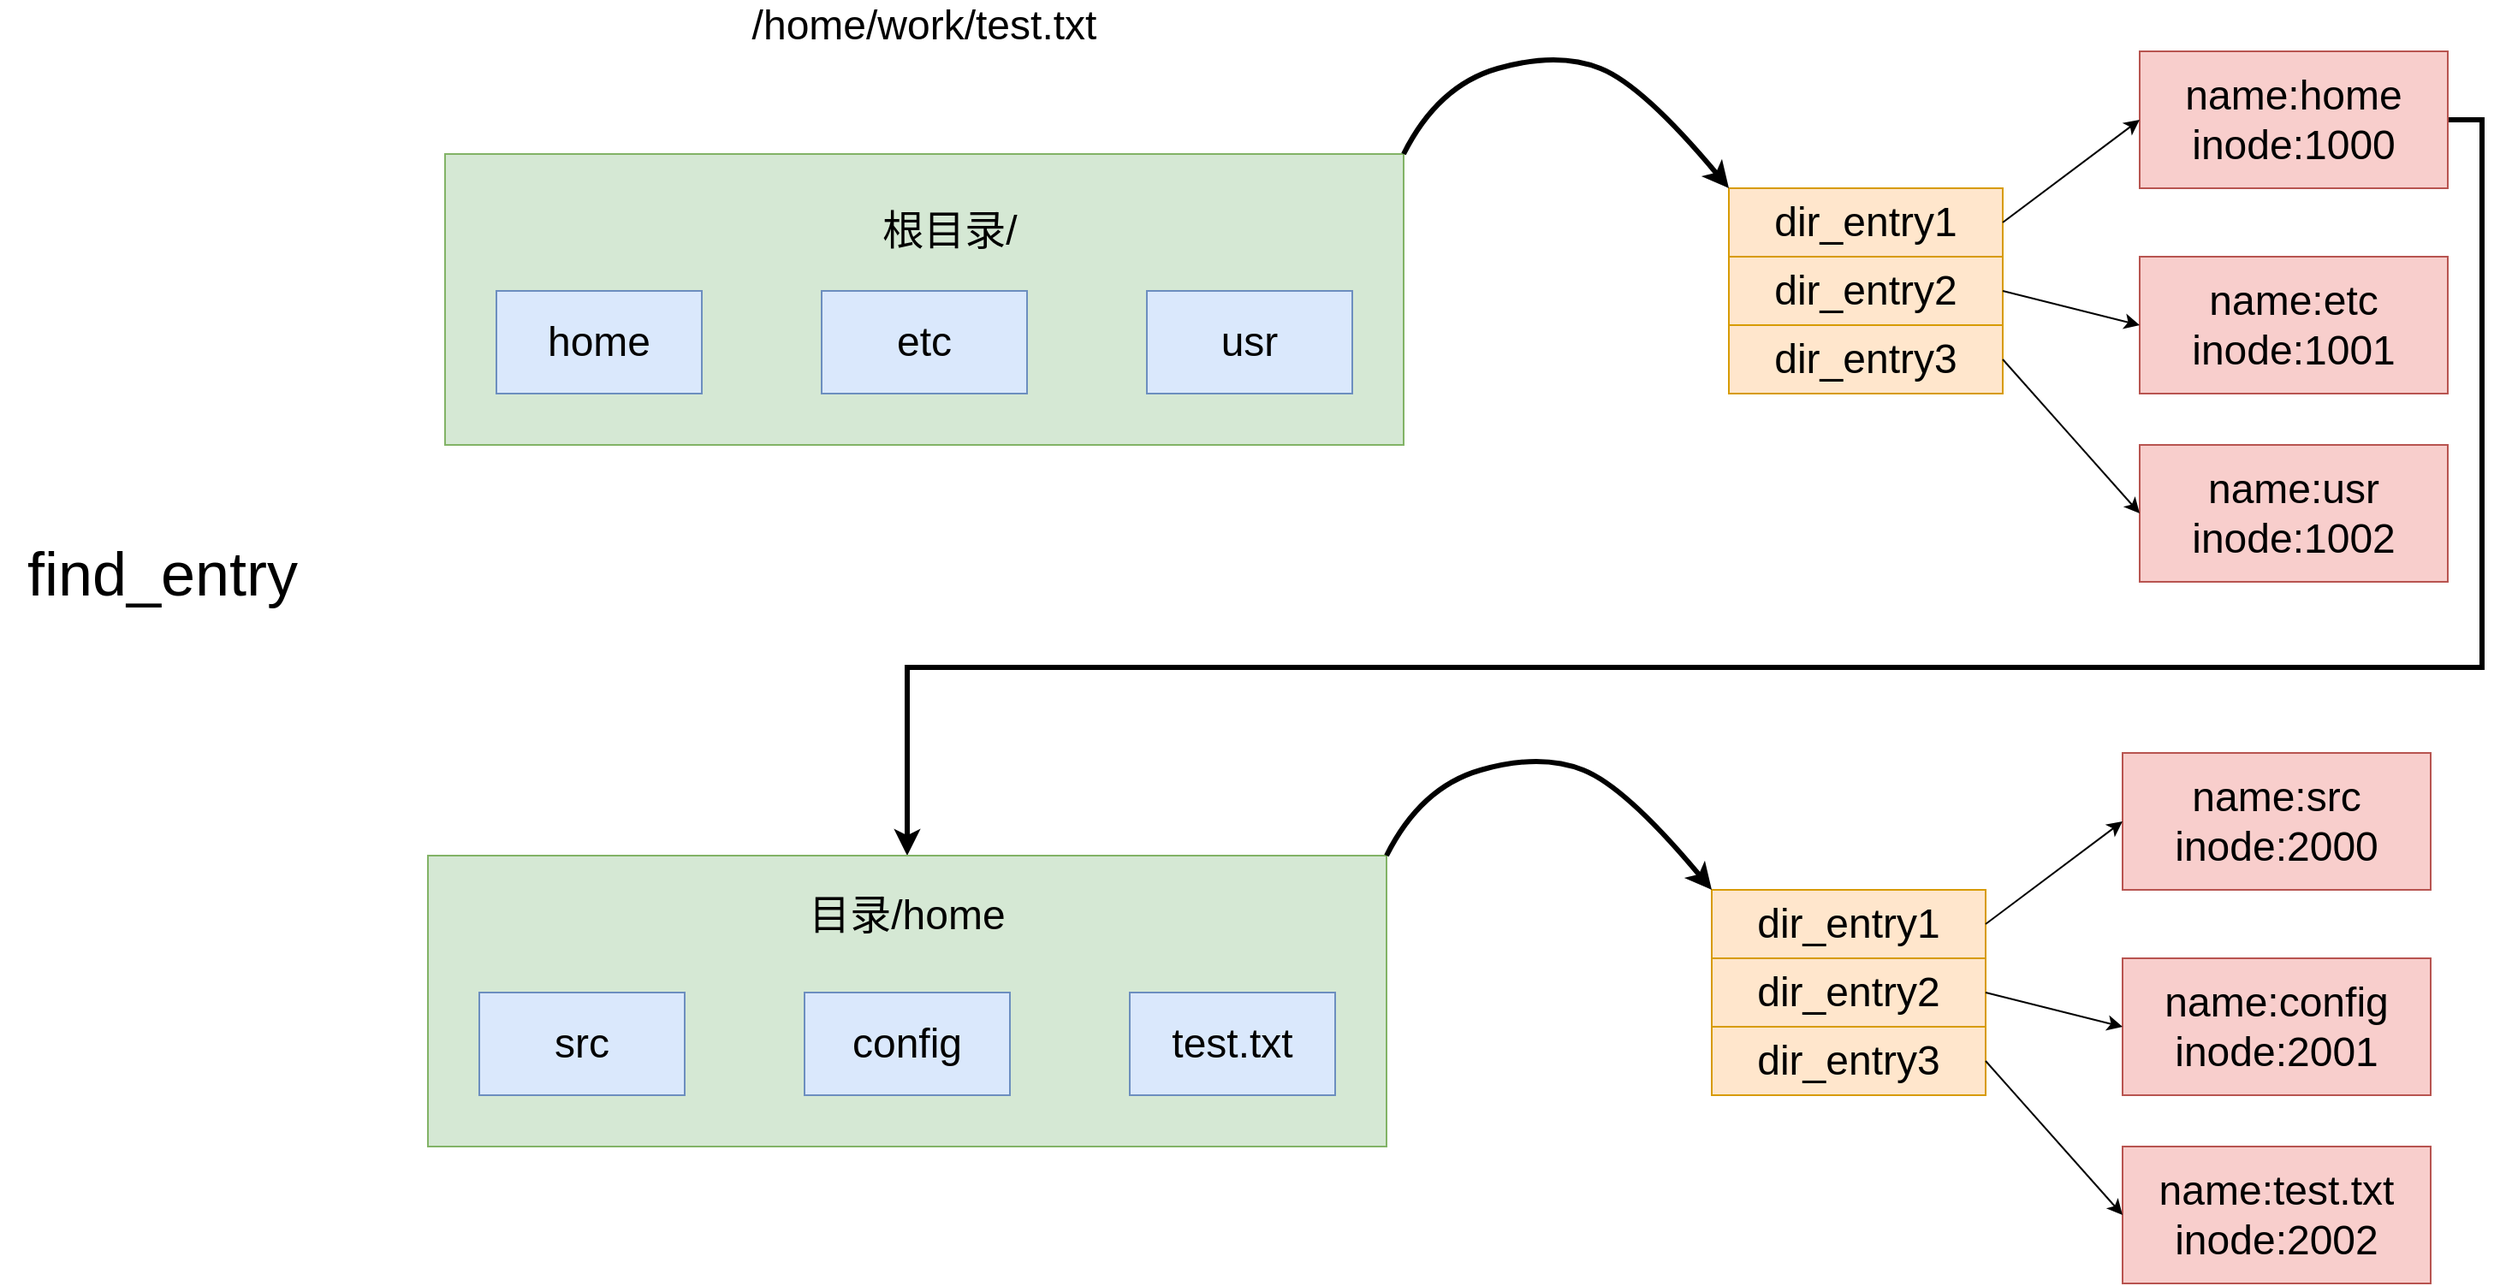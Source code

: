 <mxfile version="20.8.16" type="device"><diagram name="第 1 页" id="XlCl0uTIScxlpODe1PAd"><mxGraphModel dx="2943" dy="1336" grid="1" gridSize="10" guides="1" tooltips="1" connect="1" arrows="1" fold="1" page="1" pageScale="1" pageWidth="827" pageHeight="1169" math="0" shadow="0"><root><mxCell id="0"/><mxCell id="1" parent="0"/><mxCell id="GJMGzAPdCmJePKRzArJJ-2" value="&lt;font style=&quot;font-size: 24px;&quot;&gt;/home/work/test.txt&lt;/font&gt;" style="text;strokeColor=none;align=center;fillColor=none;html=1;verticalAlign=middle;whiteSpace=wrap;rounded=0;" vertex="1" parent="1"><mxGeometry x="185" y="170" width="290" height="30" as="geometry"/></mxCell><mxCell id="GJMGzAPdCmJePKRzArJJ-4" value="" style="rounded=0;whiteSpace=wrap;html=1;fontSize=24;fillColor=#d5e8d4;strokeColor=#82b366;" vertex="1" parent="1"><mxGeometry x="50" y="260" width="560" height="170" as="geometry"/></mxCell><mxCell id="GJMGzAPdCmJePKRzArJJ-5" value="home" style="rounded=0;whiteSpace=wrap;html=1;fontSize=24;fillColor=#dae8fc;strokeColor=#6c8ebf;" vertex="1" parent="1"><mxGeometry x="80" y="340" width="120" height="60" as="geometry"/></mxCell><mxCell id="GJMGzAPdCmJePKRzArJJ-6" value="etc" style="rounded=0;whiteSpace=wrap;html=1;fontSize=24;fillColor=#dae8fc;strokeColor=#6c8ebf;" vertex="1" parent="1"><mxGeometry x="270" y="340" width="120" height="60" as="geometry"/></mxCell><mxCell id="GJMGzAPdCmJePKRzArJJ-7" value="usr" style="rounded=0;whiteSpace=wrap;html=1;fontSize=24;fillColor=#dae8fc;strokeColor=#6c8ebf;" vertex="1" parent="1"><mxGeometry x="460" y="340" width="120" height="60" as="geometry"/></mxCell><mxCell id="GJMGzAPdCmJePKRzArJJ-8" value="根目录/" style="text;strokeColor=none;align=center;fillColor=none;html=1;verticalAlign=middle;whiteSpace=wrap;rounded=0;fontSize=24;" vertex="1" parent="1"><mxGeometry x="300" y="290" width="90" height="30" as="geometry"/></mxCell><mxCell id="GJMGzAPdCmJePKRzArJJ-9" value="dir_entry1" style="rounded=0;whiteSpace=wrap;html=1;fontSize=24;fillColor=#ffe6cc;strokeColor=#d79b00;" vertex="1" parent="1"><mxGeometry x="800" y="280" width="160" height="40" as="geometry"/></mxCell><mxCell id="GJMGzAPdCmJePKRzArJJ-10" value="dir_entry2" style="rounded=0;whiteSpace=wrap;html=1;fontSize=24;fillColor=#ffe6cc;strokeColor=#d79b00;" vertex="1" parent="1"><mxGeometry x="800" y="320" width="160" height="40" as="geometry"/></mxCell><mxCell id="GJMGzAPdCmJePKRzArJJ-11" value="dir_entry3" style="rounded=0;whiteSpace=wrap;html=1;fontSize=24;fillColor=#ffe6cc;strokeColor=#d79b00;" vertex="1" parent="1"><mxGeometry x="800" y="360" width="160" height="40" as="geometry"/></mxCell><mxCell id="GJMGzAPdCmJePKRzArJJ-38" style="edgeStyle=orthogonalEdgeStyle;rounded=0;orthogonalLoop=1;jettySize=auto;html=1;exitX=1;exitY=0.5;exitDx=0;exitDy=0;entryX=0.5;entryY=0;entryDx=0;entryDy=0;strokeWidth=3;fontSize=24;" edge="1" parent="1" source="GJMGzAPdCmJePKRzArJJ-13" target="GJMGzAPdCmJePKRzArJJ-22"><mxGeometry relative="1" as="geometry"><Array as="points"><mxPoint x="1240" y="240"/><mxPoint x="1240" y="560"/><mxPoint x="320" y="560"/></Array></mxGeometry></mxCell><mxCell id="GJMGzAPdCmJePKRzArJJ-13" value="name:home&lt;br&gt;inode:1000" style="rounded=0;whiteSpace=wrap;html=1;fontSize=24;fillColor=#f8cecc;strokeColor=#b85450;" vertex="1" parent="1"><mxGeometry x="1040" y="200" width="180" height="80" as="geometry"/></mxCell><mxCell id="GJMGzAPdCmJePKRzArJJ-15" value="" style="endArrow=classic;html=1;rounded=0;fontSize=24;entryX=0;entryY=0.5;entryDx=0;entryDy=0;exitX=1;exitY=0.5;exitDx=0;exitDy=0;" edge="1" parent="1" source="GJMGzAPdCmJePKRzArJJ-9" target="GJMGzAPdCmJePKRzArJJ-13"><mxGeometry width="50" height="50" relative="1" as="geometry"><mxPoint x="970" y="280" as="sourcePoint"/><mxPoint x="1020" y="230" as="targetPoint"/></mxGeometry></mxCell><mxCell id="GJMGzAPdCmJePKRzArJJ-16" value="name:etc&lt;br&gt;inode:1001" style="rounded=0;whiteSpace=wrap;html=1;fontSize=24;fillColor=#f8cecc;strokeColor=#b85450;" vertex="1" parent="1"><mxGeometry x="1040" y="320" width="180" height="80" as="geometry"/></mxCell><mxCell id="GJMGzAPdCmJePKRzArJJ-17" value="" style="endArrow=classic;html=1;rounded=0;fontSize=24;exitX=1;exitY=0.5;exitDx=0;exitDy=0;entryX=0;entryY=0.5;entryDx=0;entryDy=0;" edge="1" parent="1" source="GJMGzAPdCmJePKRzArJJ-10" target="GJMGzAPdCmJePKRzArJJ-16"><mxGeometry width="50" height="50" relative="1" as="geometry"><mxPoint x="1010" y="520" as="sourcePoint"/><mxPoint x="1060" y="470" as="targetPoint"/></mxGeometry></mxCell><mxCell id="GJMGzAPdCmJePKRzArJJ-18" value="name:usr&lt;br&gt;inode:1002" style="rounded=0;whiteSpace=wrap;html=1;fontSize=24;fillColor=#f8cecc;strokeColor=#b85450;" vertex="1" parent="1"><mxGeometry x="1040" y="430" width="180" height="80" as="geometry"/></mxCell><mxCell id="GJMGzAPdCmJePKRzArJJ-19" value="" style="endArrow=classic;html=1;rounded=0;fontSize=24;entryX=0;entryY=0.5;entryDx=0;entryDy=0;exitX=1;exitY=0.5;exitDx=0;exitDy=0;" edge="1" parent="1" source="GJMGzAPdCmJePKRzArJJ-11" target="GJMGzAPdCmJePKRzArJJ-18"><mxGeometry width="50" height="50" relative="1" as="geometry"><mxPoint x="820" y="560" as="sourcePoint"/><mxPoint x="870" y="510" as="targetPoint"/></mxGeometry></mxCell><mxCell id="GJMGzAPdCmJePKRzArJJ-20" value="" style="curved=1;endArrow=classic;html=1;rounded=0;fontSize=24;entryX=0;entryY=0;entryDx=0;entryDy=0;exitX=1;exitY=0;exitDx=0;exitDy=0;strokeWidth=3;" edge="1" parent="1" source="GJMGzAPdCmJePKRzArJJ-4" target="GJMGzAPdCmJePKRzArJJ-9"><mxGeometry width="50" height="50" relative="1" as="geometry"><mxPoint x="660" y="300" as="sourcePoint"/><mxPoint x="710" y="250" as="targetPoint"/><Array as="points"><mxPoint x="630" y="220"/><mxPoint x="700" y="200"/><mxPoint x="750" y="220"/></Array></mxGeometry></mxCell><mxCell id="GJMGzAPdCmJePKRzArJJ-22" value="" style="rounded=0;whiteSpace=wrap;html=1;fontSize=24;fillColor=#d5e8d4;strokeColor=#82b366;" vertex="1" parent="1"><mxGeometry x="40" y="670" width="560" height="170" as="geometry"/></mxCell><mxCell id="GJMGzAPdCmJePKRzArJJ-23" value="src" style="rounded=0;whiteSpace=wrap;html=1;fontSize=24;fillColor=#dae8fc;strokeColor=#6c8ebf;" vertex="1" parent="1"><mxGeometry x="70" y="750" width="120" height="60" as="geometry"/></mxCell><mxCell id="GJMGzAPdCmJePKRzArJJ-24" value="config" style="rounded=0;whiteSpace=wrap;html=1;fontSize=24;fillColor=#dae8fc;strokeColor=#6c8ebf;" vertex="1" parent="1"><mxGeometry x="260" y="750" width="120" height="60" as="geometry"/></mxCell><mxCell id="GJMGzAPdCmJePKRzArJJ-25" value="test.txt" style="rounded=0;whiteSpace=wrap;html=1;fontSize=24;fillColor=#dae8fc;strokeColor=#6c8ebf;" vertex="1" parent="1"><mxGeometry x="450" y="750" width="120" height="60" as="geometry"/></mxCell><mxCell id="GJMGzAPdCmJePKRzArJJ-26" value="目录/home" style="text;strokeColor=none;align=center;fillColor=none;html=1;verticalAlign=middle;whiteSpace=wrap;rounded=0;fontSize=24;" vertex="1" parent="1"><mxGeometry x="260" y="690" width="120" height="30" as="geometry"/></mxCell><mxCell id="GJMGzAPdCmJePKRzArJJ-27" value="dir_entry1" style="rounded=0;whiteSpace=wrap;html=1;fontSize=24;fillColor=#ffe6cc;strokeColor=#d79b00;" vertex="1" parent="1"><mxGeometry x="790" y="690" width="160" height="40" as="geometry"/></mxCell><mxCell id="GJMGzAPdCmJePKRzArJJ-28" value="dir_entry2" style="rounded=0;whiteSpace=wrap;html=1;fontSize=24;fillColor=#ffe6cc;strokeColor=#d79b00;" vertex="1" parent="1"><mxGeometry x="790" y="730" width="160" height="40" as="geometry"/></mxCell><mxCell id="GJMGzAPdCmJePKRzArJJ-29" value="dir_entry3" style="rounded=0;whiteSpace=wrap;html=1;fontSize=24;fillColor=#ffe6cc;strokeColor=#d79b00;" vertex="1" parent="1"><mxGeometry x="790" y="770" width="160" height="40" as="geometry"/></mxCell><mxCell id="GJMGzAPdCmJePKRzArJJ-30" value="name:src&lt;br&gt;inode:2000" style="rounded=0;whiteSpace=wrap;html=1;fontSize=24;fillColor=#f8cecc;strokeColor=#b85450;" vertex="1" parent="1"><mxGeometry x="1030" y="610" width="180" height="80" as="geometry"/></mxCell><mxCell id="GJMGzAPdCmJePKRzArJJ-31" value="" style="endArrow=classic;html=1;rounded=0;fontSize=24;entryX=0;entryY=0.5;entryDx=0;entryDy=0;exitX=1;exitY=0.5;exitDx=0;exitDy=0;" edge="1" parent="1" source="GJMGzAPdCmJePKRzArJJ-27" target="GJMGzAPdCmJePKRzArJJ-30"><mxGeometry width="50" height="50" relative="1" as="geometry"><mxPoint x="960" y="690" as="sourcePoint"/><mxPoint x="1010" y="640" as="targetPoint"/></mxGeometry></mxCell><mxCell id="GJMGzAPdCmJePKRzArJJ-32" value="name:config&lt;br&gt;inode:2001" style="rounded=0;whiteSpace=wrap;html=1;fontSize=24;fillColor=#f8cecc;strokeColor=#b85450;" vertex="1" parent="1"><mxGeometry x="1030" y="730" width="180" height="80" as="geometry"/></mxCell><mxCell id="GJMGzAPdCmJePKRzArJJ-33" value="" style="endArrow=classic;html=1;rounded=0;fontSize=24;exitX=1;exitY=0.5;exitDx=0;exitDy=0;entryX=0;entryY=0.5;entryDx=0;entryDy=0;" edge="1" parent="1" source="GJMGzAPdCmJePKRzArJJ-28" target="GJMGzAPdCmJePKRzArJJ-32"><mxGeometry width="50" height="50" relative="1" as="geometry"><mxPoint x="1000" y="930" as="sourcePoint"/><mxPoint x="1050" y="880" as="targetPoint"/></mxGeometry></mxCell><mxCell id="GJMGzAPdCmJePKRzArJJ-34" value="name:test.txt&lt;br&gt;inode:2002" style="rounded=0;whiteSpace=wrap;html=1;fontSize=24;fillColor=#f8cecc;strokeColor=#b85450;" vertex="1" parent="1"><mxGeometry x="1030" y="840" width="180" height="80" as="geometry"/></mxCell><mxCell id="GJMGzAPdCmJePKRzArJJ-35" value="" style="endArrow=classic;html=1;rounded=0;fontSize=24;entryX=0;entryY=0.5;entryDx=0;entryDy=0;exitX=1;exitY=0.5;exitDx=0;exitDy=0;" edge="1" parent="1" source="GJMGzAPdCmJePKRzArJJ-29" target="GJMGzAPdCmJePKRzArJJ-34"><mxGeometry width="50" height="50" relative="1" as="geometry"><mxPoint x="810" y="970" as="sourcePoint"/><mxPoint x="860" y="920" as="targetPoint"/></mxGeometry></mxCell><mxCell id="GJMGzAPdCmJePKRzArJJ-36" value="" style="curved=1;endArrow=classic;html=1;rounded=0;fontSize=24;entryX=0;entryY=0;entryDx=0;entryDy=0;exitX=1;exitY=0;exitDx=0;exitDy=0;strokeWidth=3;" edge="1" parent="1" source="GJMGzAPdCmJePKRzArJJ-22" target="GJMGzAPdCmJePKRzArJJ-27"><mxGeometry width="50" height="50" relative="1" as="geometry"><mxPoint x="650" y="710" as="sourcePoint"/><mxPoint x="700" y="660" as="targetPoint"/><Array as="points"><mxPoint x="620" y="630"/><mxPoint x="690" y="610"/><mxPoint x="740" y="630"/></Array></mxGeometry></mxCell><mxCell id="GJMGzAPdCmJePKRzArJJ-40" value="&lt;font style=&quot;font-size: 36px;&quot;&gt;find_entry&lt;/font&gt;" style="text;strokeColor=none;align=center;fillColor=none;html=1;verticalAlign=middle;whiteSpace=wrap;rounded=0;fontSize=24;" vertex="1" parent="1"><mxGeometry x="-210" y="490" width="190" height="30" as="geometry"/></mxCell></root></mxGraphModel></diagram></mxfile>